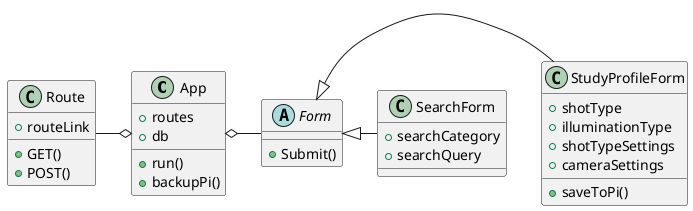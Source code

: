 @startuml
class App {
	+ routes
	+ db
	+ run()
	+ backupPi()
}
class Route {
	+ routeLink
	+ GET()
	+ POST()
}
abstract Form {
	+ Submit()
}
class StudyProfileForm {
	+ shotType
	+ illuminationType
	+ shotTypeSettings
	+ cameraSettings
	+ saveToPi()
}
class SearchForm {
	+ searchCategory
	+ searchQuery
}
App o-left- Route
App o-right- Form
Form <|-right- StudyProfileForm
Form <|-right- SearchForm
@enduml
